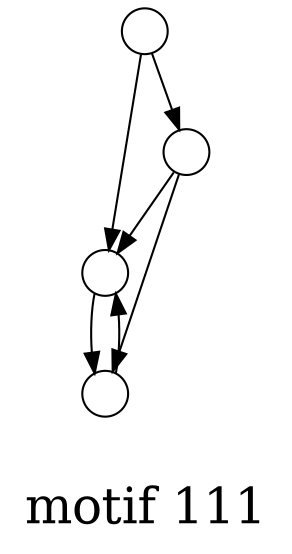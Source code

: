 /*****
motif 111
*****/

digraph G {
  graph [splines=false overlap=false]
  node  [shape=ellipse, width=0.3, height=0.3, label=""]
  0 ;
  1 ;
  2 ;
  3 ;
  0 -> 1;
  0 -> 2;
  1 -> 2;
  1 -> 3;
  2 -> 3;
  3 -> 2;
  label = "\nmotif 111\n";  fontsize=24;
}
